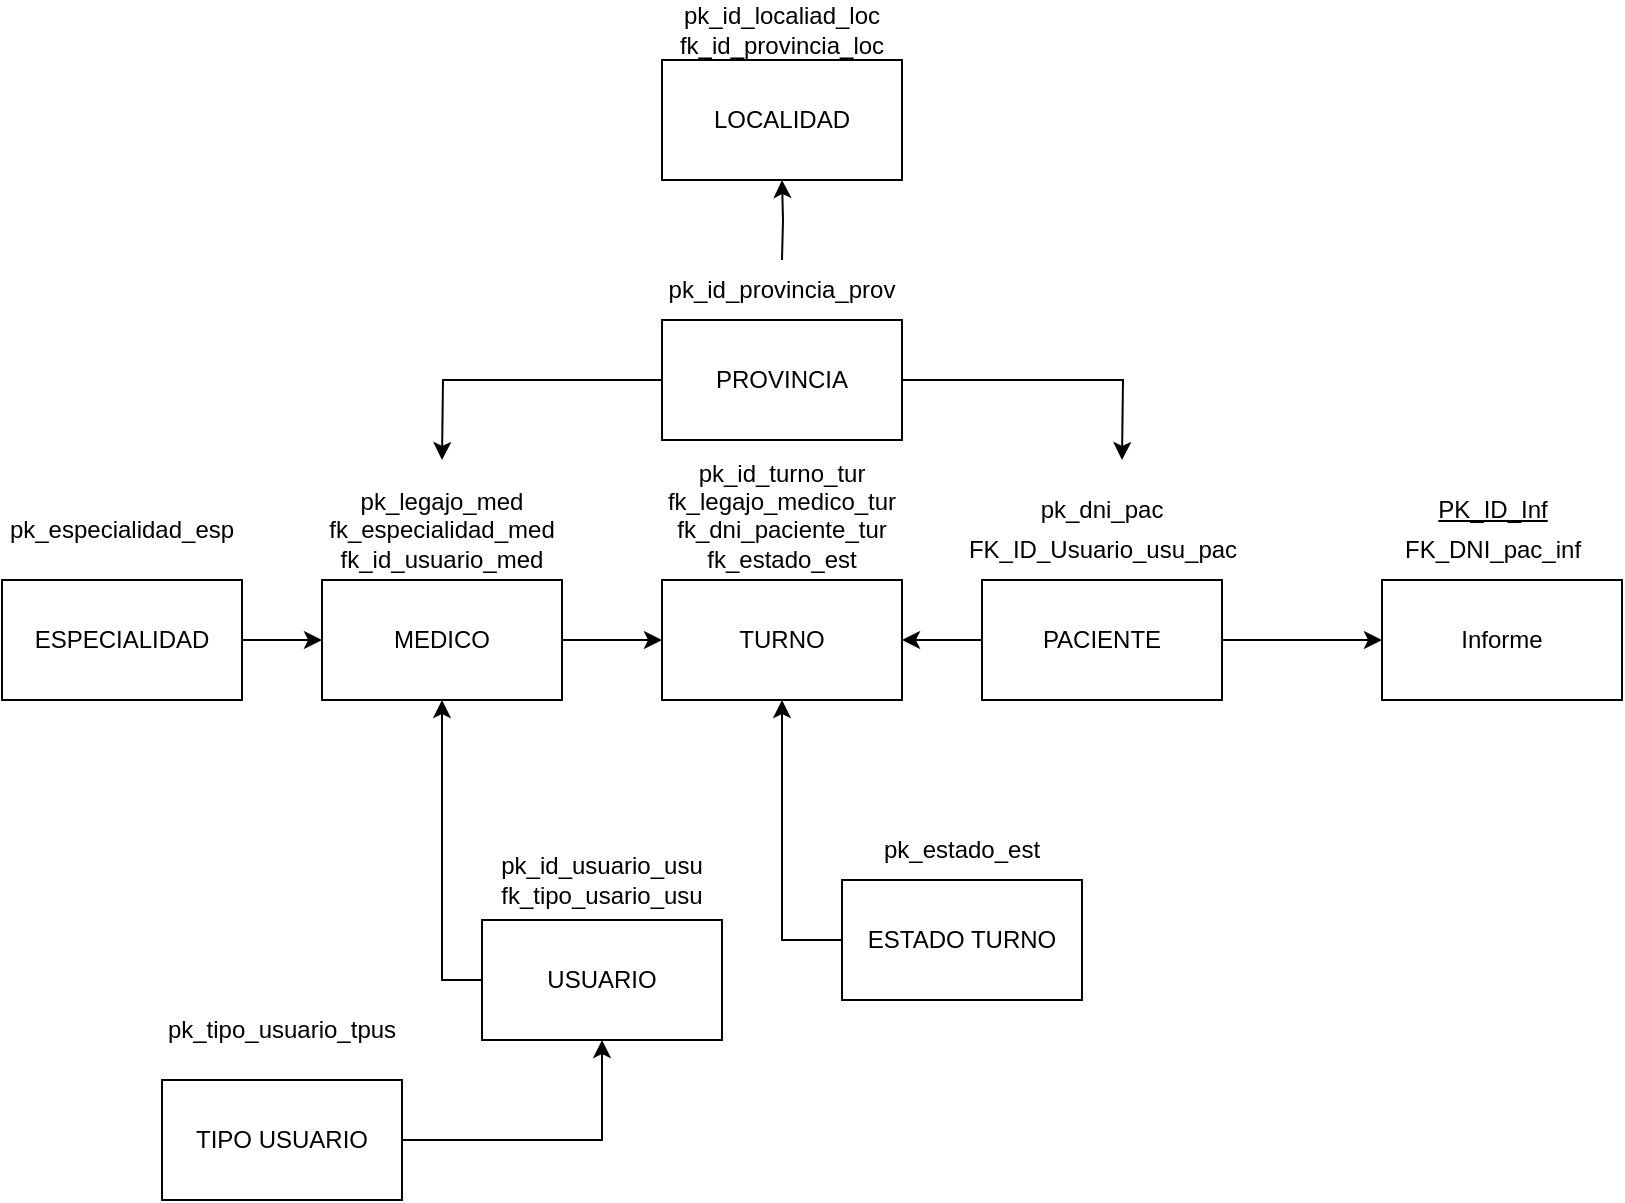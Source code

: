 <mxfile version="24.8.2">
  <diagram name="Página-1" id="6Flpza0xKXMVgBj83FDa">
    <mxGraphModel dx="1969" dy="1976" grid="1" gridSize="10" guides="1" tooltips="1" connect="1" arrows="1" fold="1" page="1" pageScale="1" pageWidth="850" pageHeight="1100" math="0" shadow="0">
      <root>
        <mxCell id="0" />
        <mxCell id="1" parent="0" />
        <mxCell id="fHFRSzwq_HUZM3PKMplX-12" style="edgeStyle=orthogonalEdgeStyle;rounded=0;orthogonalLoop=1;jettySize=auto;html=1;exitX=0;exitY=0.5;exitDx=0;exitDy=0;entryX=0.5;entryY=1;entryDx=0;entryDy=0;" edge="1" parent="1" source="3w8NwlKHmYqS8QfrPJcU-1" target="3w8NwlKHmYqS8QfrPJcU-3">
          <mxGeometry relative="1" as="geometry" />
        </mxCell>
        <mxCell id="3w8NwlKHmYqS8QfrPJcU-1" value="USUARIO" style="rounded=0;whiteSpace=wrap;html=1;" parent="1" vertex="1">
          <mxGeometry x="270" y="260" width="120" height="60" as="geometry" />
        </mxCell>
        <mxCell id="3w8NwlKHmYqS8QfrPJcU-2" value="pk_id_usuario_usu&lt;div&gt;fk_tipo_usario_usu&lt;/div&gt;" style="text;html=1;align=center;verticalAlign=middle;whiteSpace=wrap;rounded=0;" parent="1" vertex="1">
          <mxGeometry x="270" y="230" width="120" height="20" as="geometry" />
        </mxCell>
        <mxCell id="3w8NwlKHmYqS8QfrPJcU-17" value="" style="edgeStyle=orthogonalEdgeStyle;rounded=0;orthogonalLoop=1;jettySize=auto;html=1;" parent="1" source="3w8NwlKHmYqS8QfrPJcU-3" target="3w8NwlKHmYqS8QfrPJcU-8" edge="1">
          <mxGeometry relative="1" as="geometry" />
        </mxCell>
        <mxCell id="3w8NwlKHmYqS8QfrPJcU-3" value="&lt;div&gt;MEDICO&lt;/div&gt;" style="rounded=0;whiteSpace=wrap;html=1;" parent="1" vertex="1">
          <mxGeometry x="190" y="90" width="120" height="60" as="geometry" />
        </mxCell>
        <mxCell id="3w8NwlKHmYqS8QfrPJcU-16" value="" style="edgeStyle=orthogonalEdgeStyle;rounded=0;orthogonalLoop=1;jettySize=auto;html=1;" parent="1" source="3w8NwlKHmYqS8QfrPJcU-7" target="3w8NwlKHmYqS8QfrPJcU-8" edge="1">
          <mxGeometry relative="1" as="geometry" />
        </mxCell>
        <mxCell id="fHFRSzwq_HUZM3PKMplX-6" style="edgeStyle=orthogonalEdgeStyle;rounded=0;orthogonalLoop=1;jettySize=auto;html=1;exitX=1;exitY=0.5;exitDx=0;exitDy=0;entryX=0;entryY=0.5;entryDx=0;entryDy=0;" edge="1" parent="1" source="3w8NwlKHmYqS8QfrPJcU-7" target="fHFRSzwq_HUZM3PKMplX-5">
          <mxGeometry relative="1" as="geometry" />
        </mxCell>
        <mxCell id="3w8NwlKHmYqS8QfrPJcU-7" value="&lt;div&gt;PACIENTE&lt;/div&gt;" style="rounded=0;whiteSpace=wrap;html=1;" parent="1" vertex="1">
          <mxGeometry x="520" y="90" width="120" height="60" as="geometry" />
        </mxCell>
        <mxCell id="3w8NwlKHmYqS8QfrPJcU-8" value="TURNO" style="rounded=0;whiteSpace=wrap;html=1;" parent="1" vertex="1">
          <mxGeometry x="360" y="90" width="120" height="60" as="geometry" />
        </mxCell>
        <mxCell id="3w8NwlKHmYqS8QfrPJcU-33" value="" style="edgeStyle=orthogonalEdgeStyle;rounded=0;orthogonalLoop=1;jettySize=auto;html=1;" parent="1" source="3w8NwlKHmYqS8QfrPJcU-9" target="3w8NwlKHmYqS8QfrPJcU-3" edge="1">
          <mxGeometry relative="1" as="geometry" />
        </mxCell>
        <mxCell id="3w8NwlKHmYqS8QfrPJcU-9" value="ESPECIALIDAD" style="rounded=0;whiteSpace=wrap;html=1;" parent="1" vertex="1">
          <mxGeometry x="30" y="90" width="120" height="60" as="geometry" />
        </mxCell>
        <mxCell id="fHFRSzwq_HUZM3PKMplX-11" style="edgeStyle=orthogonalEdgeStyle;rounded=0;orthogonalLoop=1;jettySize=auto;html=1;exitX=0;exitY=0.5;exitDx=0;exitDy=0;entryX=0.5;entryY=1;entryDx=0;entryDy=0;" edge="1" parent="1" source="3w8NwlKHmYqS8QfrPJcU-10" target="3w8NwlKHmYqS8QfrPJcU-8">
          <mxGeometry relative="1" as="geometry" />
        </mxCell>
        <mxCell id="3w8NwlKHmYqS8QfrPJcU-10" value="ESTADO TURNO" style="rounded=0;whiteSpace=wrap;html=1;" parent="1" vertex="1">
          <mxGeometry x="450" y="240" width="120" height="60" as="geometry" />
        </mxCell>
        <mxCell id="3w8NwlKHmYqS8QfrPJcU-20" style="edgeStyle=orthogonalEdgeStyle;rounded=0;orthogonalLoop=1;jettySize=auto;html=1;" parent="1" source="3w8NwlKHmYqS8QfrPJcU-18" edge="1">
          <mxGeometry relative="1" as="geometry">
            <mxPoint x="250" y="30" as="targetPoint" />
          </mxGeometry>
        </mxCell>
        <mxCell id="3w8NwlKHmYqS8QfrPJcU-39" style="edgeStyle=orthogonalEdgeStyle;rounded=0;orthogonalLoop=1;jettySize=auto;html=1;" parent="1" source="3w8NwlKHmYqS8QfrPJcU-18" edge="1">
          <mxGeometry relative="1" as="geometry">
            <mxPoint x="590" y="30" as="targetPoint" />
          </mxGeometry>
        </mxCell>
        <mxCell id="3w8NwlKHmYqS8QfrPJcU-46" style="edgeStyle=orthogonalEdgeStyle;rounded=0;orthogonalLoop=1;jettySize=auto;html=1;entryX=0.5;entryY=1;entryDx=0;entryDy=0;" parent="1" target="3w8NwlKHmYqS8QfrPJcU-19" edge="1">
          <mxGeometry relative="1" as="geometry">
            <mxPoint x="420" y="-80" as="targetPoint" />
            <mxPoint x="420" y="-70" as="sourcePoint" />
          </mxGeometry>
        </mxCell>
        <mxCell id="3w8NwlKHmYqS8QfrPJcU-18" value="PROVINCIA" style="rounded=0;whiteSpace=wrap;html=1;" parent="1" vertex="1">
          <mxGeometry x="360" y="-40" width="120" height="60" as="geometry" />
        </mxCell>
        <mxCell id="3w8NwlKHmYqS8QfrPJcU-19" value="LOCALIDAD" style="rounded=0;whiteSpace=wrap;html=1;" parent="1" vertex="1">
          <mxGeometry x="360" y="-170" width="120" height="60" as="geometry" />
        </mxCell>
        <mxCell id="fHFRSzwq_HUZM3PKMplX-3" style="edgeStyle=orthogonalEdgeStyle;rounded=0;orthogonalLoop=1;jettySize=auto;html=1;exitX=1;exitY=0.5;exitDx=0;exitDy=0;entryX=0.5;entryY=1;entryDx=0;entryDy=0;" edge="1" parent="1" source="3w8NwlKHmYqS8QfrPJcU-25" target="3w8NwlKHmYqS8QfrPJcU-1">
          <mxGeometry relative="1" as="geometry" />
        </mxCell>
        <mxCell id="3w8NwlKHmYqS8QfrPJcU-25" value="TIPO USUARIO" style="rounded=0;whiteSpace=wrap;html=1;" parent="1" vertex="1">
          <mxGeometry x="110" y="340" width="120" height="60" as="geometry" />
        </mxCell>
        <mxCell id="3w8NwlKHmYqS8QfrPJcU-34" value="pk_estado_est" style="text;html=1;align=center;verticalAlign=middle;whiteSpace=wrap;rounded=0;" parent="1" vertex="1">
          <mxGeometry x="480" y="210" width="60" height="30" as="geometry" />
        </mxCell>
        <mxCell id="3w8NwlKHmYqS8QfrPJcU-35" value="pk_id_turno_tur&lt;div&gt;fk_legajo_medico_tur&lt;/div&gt;&lt;div&gt;fk_dni_paciente_tur&lt;/div&gt;&lt;div&gt;fk_estado_est&lt;/div&gt;&lt;div&gt;&lt;br&gt;&lt;/div&gt;" style="text;html=1;align=center;verticalAlign=middle;whiteSpace=wrap;rounded=0;" parent="1" vertex="1">
          <mxGeometry x="390" y="50" width="60" height="30" as="geometry" />
        </mxCell>
        <mxCell id="3w8NwlKHmYqS8QfrPJcU-36" value="pk_dni_pac" style="text;html=1;align=center;verticalAlign=middle;whiteSpace=wrap;rounded=0;" parent="1" vertex="1">
          <mxGeometry x="550" y="40" width="60" height="30" as="geometry" />
        </mxCell>
        <mxCell id="3w8NwlKHmYqS8QfrPJcU-40" value="pk_legajo_med&lt;div&gt;&lt;span style=&quot;background-color: initial;&quot;&gt;fk_especialidad_med&lt;/span&gt;&lt;div&gt;fk_id_usuario_med&lt;/div&gt;&lt;/div&gt;" style="text;html=1;align=center;verticalAlign=middle;whiteSpace=wrap;rounded=0;" parent="1" vertex="1">
          <mxGeometry x="220" y="50" width="60" height="30" as="geometry" />
        </mxCell>
        <mxCell id="3w8NwlKHmYqS8QfrPJcU-41" value="pk_especialidad_esp" style="text;html=1;align=center;verticalAlign=middle;whiteSpace=wrap;rounded=0;" parent="1" vertex="1">
          <mxGeometry x="60" y="50" width="60" height="30" as="geometry" />
        </mxCell>
        <mxCell id="3w8NwlKHmYqS8QfrPJcU-42" value="pk_tipo_usuario_tpus" style="text;html=1;align=center;verticalAlign=middle;whiteSpace=wrap;rounded=0;" parent="1" vertex="1">
          <mxGeometry x="110" y="300" width="120" height="30" as="geometry" />
        </mxCell>
        <mxCell id="3w8NwlKHmYqS8QfrPJcU-47" value="pk_id_localiad_loc&lt;div&gt;fk_id_provincia_loc&lt;/div&gt;" style="text;html=1;align=center;verticalAlign=middle;whiteSpace=wrap;rounded=0;" parent="1" vertex="1">
          <mxGeometry x="390" y="-200" width="60" height="30" as="geometry" />
        </mxCell>
        <mxCell id="3w8NwlKHmYqS8QfrPJcU-48" value="pk_id_provincia_prov" style="text;html=1;align=center;verticalAlign=middle;whiteSpace=wrap;rounded=0;" parent="1" vertex="1">
          <mxGeometry x="390" y="-70" width="60" height="30" as="geometry" />
        </mxCell>
        <mxCell id="fHFRSzwq_HUZM3PKMplX-5" value="&lt;div&gt;Informe&lt;/div&gt;" style="rounded=0;whiteSpace=wrap;html=1;" vertex="1" parent="1">
          <mxGeometry x="720" y="90" width="120" height="60" as="geometry" />
        </mxCell>
        <mxCell id="fHFRSzwq_HUZM3PKMplX-7" value="&lt;u&gt;PK_ID_Inf&lt;/u&gt;" style="text;html=1;align=center;verticalAlign=middle;resizable=0;points=[];autosize=1;strokeColor=none;fillColor=none;" vertex="1" parent="1">
          <mxGeometry x="735" y="40" width="80" height="30" as="geometry" />
        </mxCell>
        <mxCell id="fHFRSzwq_HUZM3PKMplX-8" value="FK_DNI_pac_inf" style="text;html=1;align=center;verticalAlign=middle;resizable=0;points=[];autosize=1;strokeColor=none;fillColor=none;" vertex="1" parent="1">
          <mxGeometry x="720" y="60" width="110" height="30" as="geometry" />
        </mxCell>
        <mxCell id="fHFRSzwq_HUZM3PKMplX-9" value="FK_ID_Usuario_usu_pac" style="text;html=1;align=center;verticalAlign=middle;resizable=0;points=[];autosize=1;strokeColor=none;fillColor=none;" vertex="1" parent="1">
          <mxGeometry x="500" y="60" width="160" height="30" as="geometry" />
        </mxCell>
      </root>
    </mxGraphModel>
  </diagram>
</mxfile>
